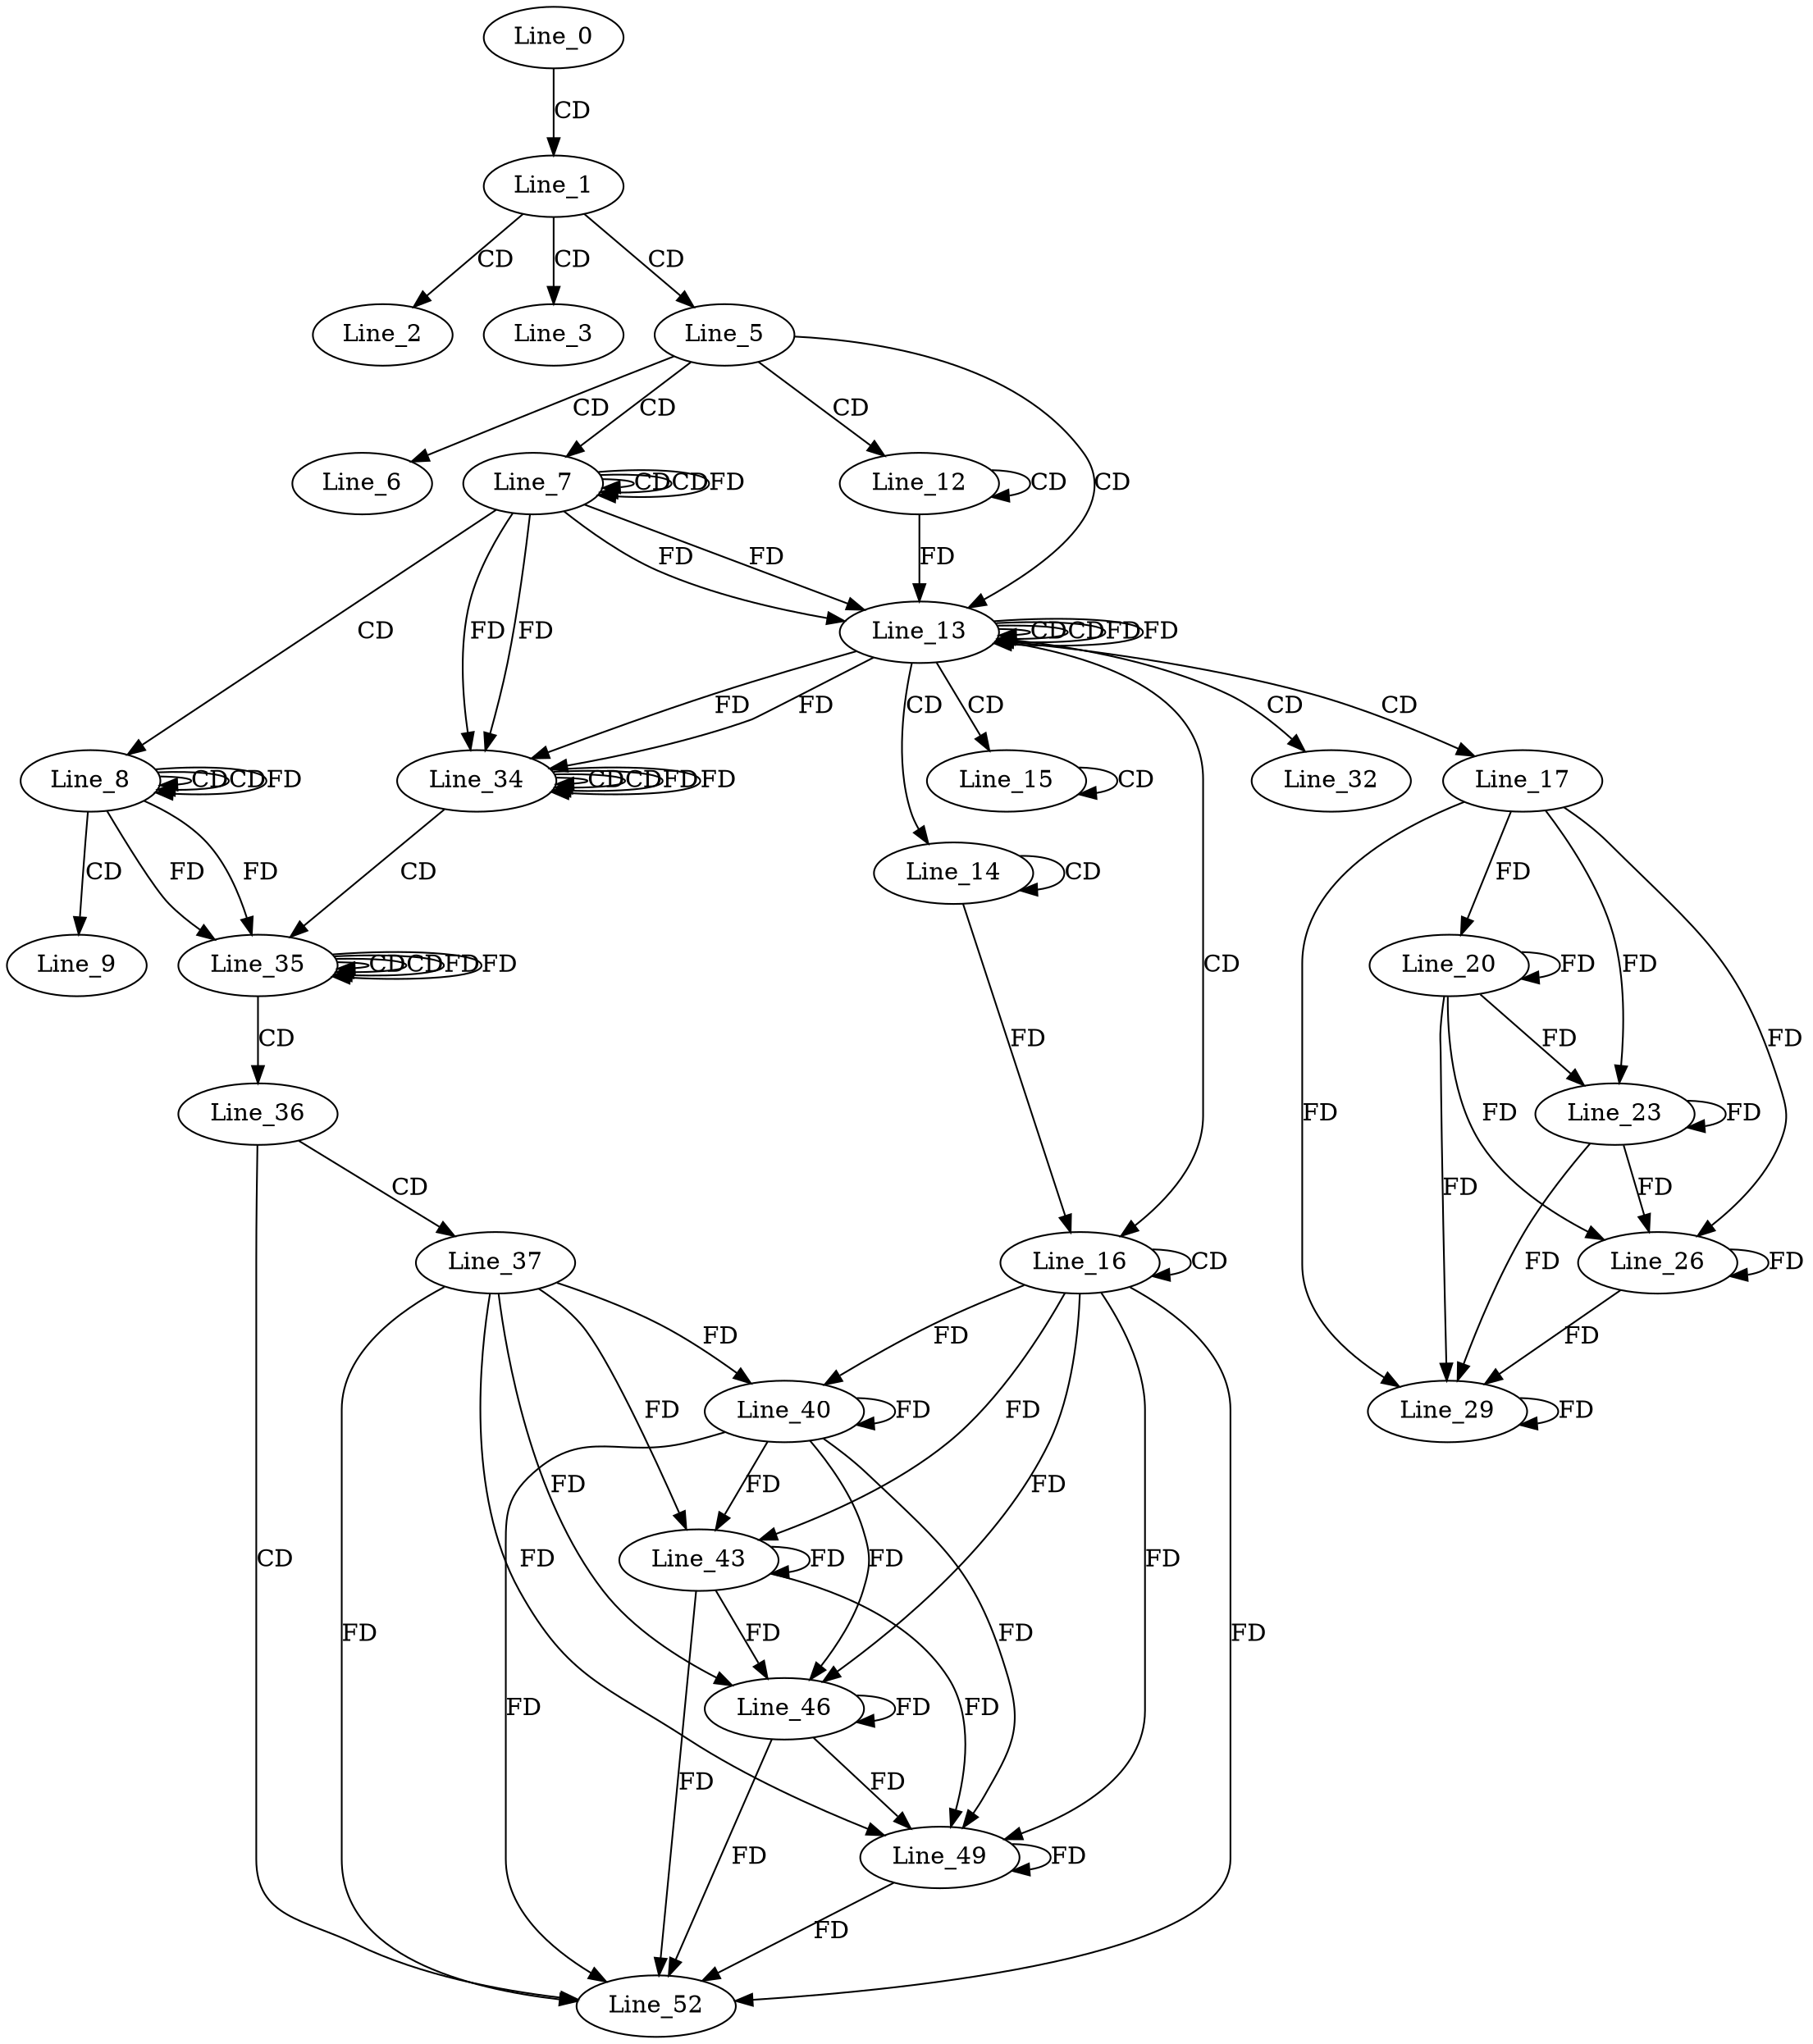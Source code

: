 digraph G {
  Line_0;
  Line_1;
  Line_2;
  Line_3;
  Line_5;
  Line_6;
  Line_7;
  Line_7;
  Line_7;
  Line_8;
  Line_8;
  Line_8;
  Line_9;
  Line_12;
  Line_12;
  Line_13;
  Line_13;
  Line_13;
  Line_14;
  Line_14;
  Line_15;
  Line_15;
  Line_16;
  Line_16;
  Line_17;
  Line_20;
  Line_23;
  Line_26;
  Line_29;
  Line_32;
  Line_34;
  Line_34;
  Line_34;
  Line_35;
  Line_35;
  Line_35;
  Line_36;
  Line_37;
  Line_40;
  Line_43;
  Line_46;
  Line_49;
  Line_52;
  Line_0 -> Line_1 [ label="CD" ];
  Line_1 -> Line_2 [ label="CD" ];
  Line_1 -> Line_3 [ label="CD" ];
  Line_1 -> Line_5 [ label="CD" ];
  Line_5 -> Line_6 [ label="CD" ];
  Line_5 -> Line_7 [ label="CD" ];
  Line_7 -> Line_7 [ label="CD" ];
  Line_7 -> Line_7 [ label="CD" ];
  Line_7 -> Line_7 [ label="FD" ];
  Line_7 -> Line_8 [ label="CD" ];
  Line_8 -> Line_8 [ label="CD" ];
  Line_8 -> Line_8 [ label="CD" ];
  Line_8 -> Line_8 [ label="FD" ];
  Line_8 -> Line_9 [ label="CD" ];
  Line_5 -> Line_12 [ label="CD" ];
  Line_12 -> Line_12 [ label="CD" ];
  Line_5 -> Line_13 [ label="CD" ];
  Line_13 -> Line_13 [ label="CD" ];
  Line_7 -> Line_13 [ label="FD" ];
  Line_12 -> Line_13 [ label="FD" ];
  Line_13 -> Line_13 [ label="CD" ];
  Line_13 -> Line_13 [ label="FD" ];
  Line_7 -> Line_13 [ label="FD" ];
  Line_13 -> Line_14 [ label="CD" ];
  Line_14 -> Line_14 [ label="CD" ];
  Line_13 -> Line_15 [ label="CD" ];
  Line_15 -> Line_15 [ label="CD" ];
  Line_13 -> Line_16 [ label="CD" ];
  Line_16 -> Line_16 [ label="CD" ];
  Line_14 -> Line_16 [ label="FD" ];
  Line_13 -> Line_17 [ label="CD" ];
  Line_17 -> Line_20 [ label="FD" ];
  Line_20 -> Line_20 [ label="FD" ];
  Line_17 -> Line_23 [ label="FD" ];
  Line_20 -> Line_23 [ label="FD" ];
  Line_23 -> Line_23 [ label="FD" ];
  Line_17 -> Line_26 [ label="FD" ];
  Line_20 -> Line_26 [ label="FD" ];
  Line_23 -> Line_26 [ label="FD" ];
  Line_26 -> Line_26 [ label="FD" ];
  Line_17 -> Line_29 [ label="FD" ];
  Line_20 -> Line_29 [ label="FD" ];
  Line_23 -> Line_29 [ label="FD" ];
  Line_26 -> Line_29 [ label="FD" ];
  Line_29 -> Line_29 [ label="FD" ];
  Line_13 -> Line_32 [ label="CD" ];
  Line_34 -> Line_34 [ label="CD" ];
  Line_13 -> Line_34 [ label="FD" ];
  Line_7 -> Line_34 [ label="FD" ];
  Line_34 -> Line_34 [ label="CD" ];
  Line_34 -> Line_34 [ label="FD" ];
  Line_13 -> Line_34 [ label="FD" ];
  Line_7 -> Line_34 [ label="FD" ];
  Line_34 -> Line_35 [ label="CD" ];
  Line_35 -> Line_35 [ label="CD" ];
  Line_8 -> Line_35 [ label="FD" ];
  Line_35 -> Line_35 [ label="CD" ];
  Line_35 -> Line_35 [ label="FD" ];
  Line_8 -> Line_35 [ label="FD" ];
  Line_35 -> Line_36 [ label="CD" ];
  Line_36 -> Line_37 [ label="CD" ];
  Line_37 -> Line_40 [ label="FD" ];
  Line_40 -> Line_40 [ label="FD" ];
  Line_16 -> Line_40 [ label="FD" ];
  Line_37 -> Line_43 [ label="FD" ];
  Line_40 -> Line_43 [ label="FD" ];
  Line_43 -> Line_43 [ label="FD" ];
  Line_16 -> Line_43 [ label="FD" ];
  Line_37 -> Line_46 [ label="FD" ];
  Line_40 -> Line_46 [ label="FD" ];
  Line_43 -> Line_46 [ label="FD" ];
  Line_46 -> Line_46 [ label="FD" ];
  Line_16 -> Line_46 [ label="FD" ];
  Line_37 -> Line_49 [ label="FD" ];
  Line_40 -> Line_49 [ label="FD" ];
  Line_43 -> Line_49 [ label="FD" ];
  Line_46 -> Line_49 [ label="FD" ];
  Line_49 -> Line_49 [ label="FD" ];
  Line_16 -> Line_49 [ label="FD" ];
  Line_36 -> Line_52 [ label="CD" ];
  Line_37 -> Line_52 [ label="FD" ];
  Line_40 -> Line_52 [ label="FD" ];
  Line_43 -> Line_52 [ label="FD" ];
  Line_46 -> Line_52 [ label="FD" ];
  Line_49 -> Line_52 [ label="FD" ];
  Line_16 -> Line_52 [ label="FD" ];
  Line_13 -> Line_13 [ label="FD" ];
  Line_34 -> Line_34 [ label="FD" ];
  Line_35 -> Line_35 [ label="FD" ];
}
